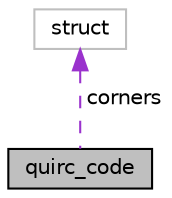 digraph "quirc_code"
{
  edge [fontname="Helvetica",fontsize="10",labelfontname="Helvetica",labelfontsize="10"];
  node [fontname="Helvetica",fontsize="10",shape=record];
  Node1 [label="quirc_code",height=0.2,width=0.4,color="black", fillcolor="grey75", style="filled" fontcolor="black"];
  Node2 -> Node1 [dir="back",color="darkorchid3",fontsize="10",style="dashed",label=" corners" ,fontname="Helvetica"];
  Node2 [label="struct",height=0.2,width=0.4,color="grey75", fillcolor="white", style="filled"];
}
